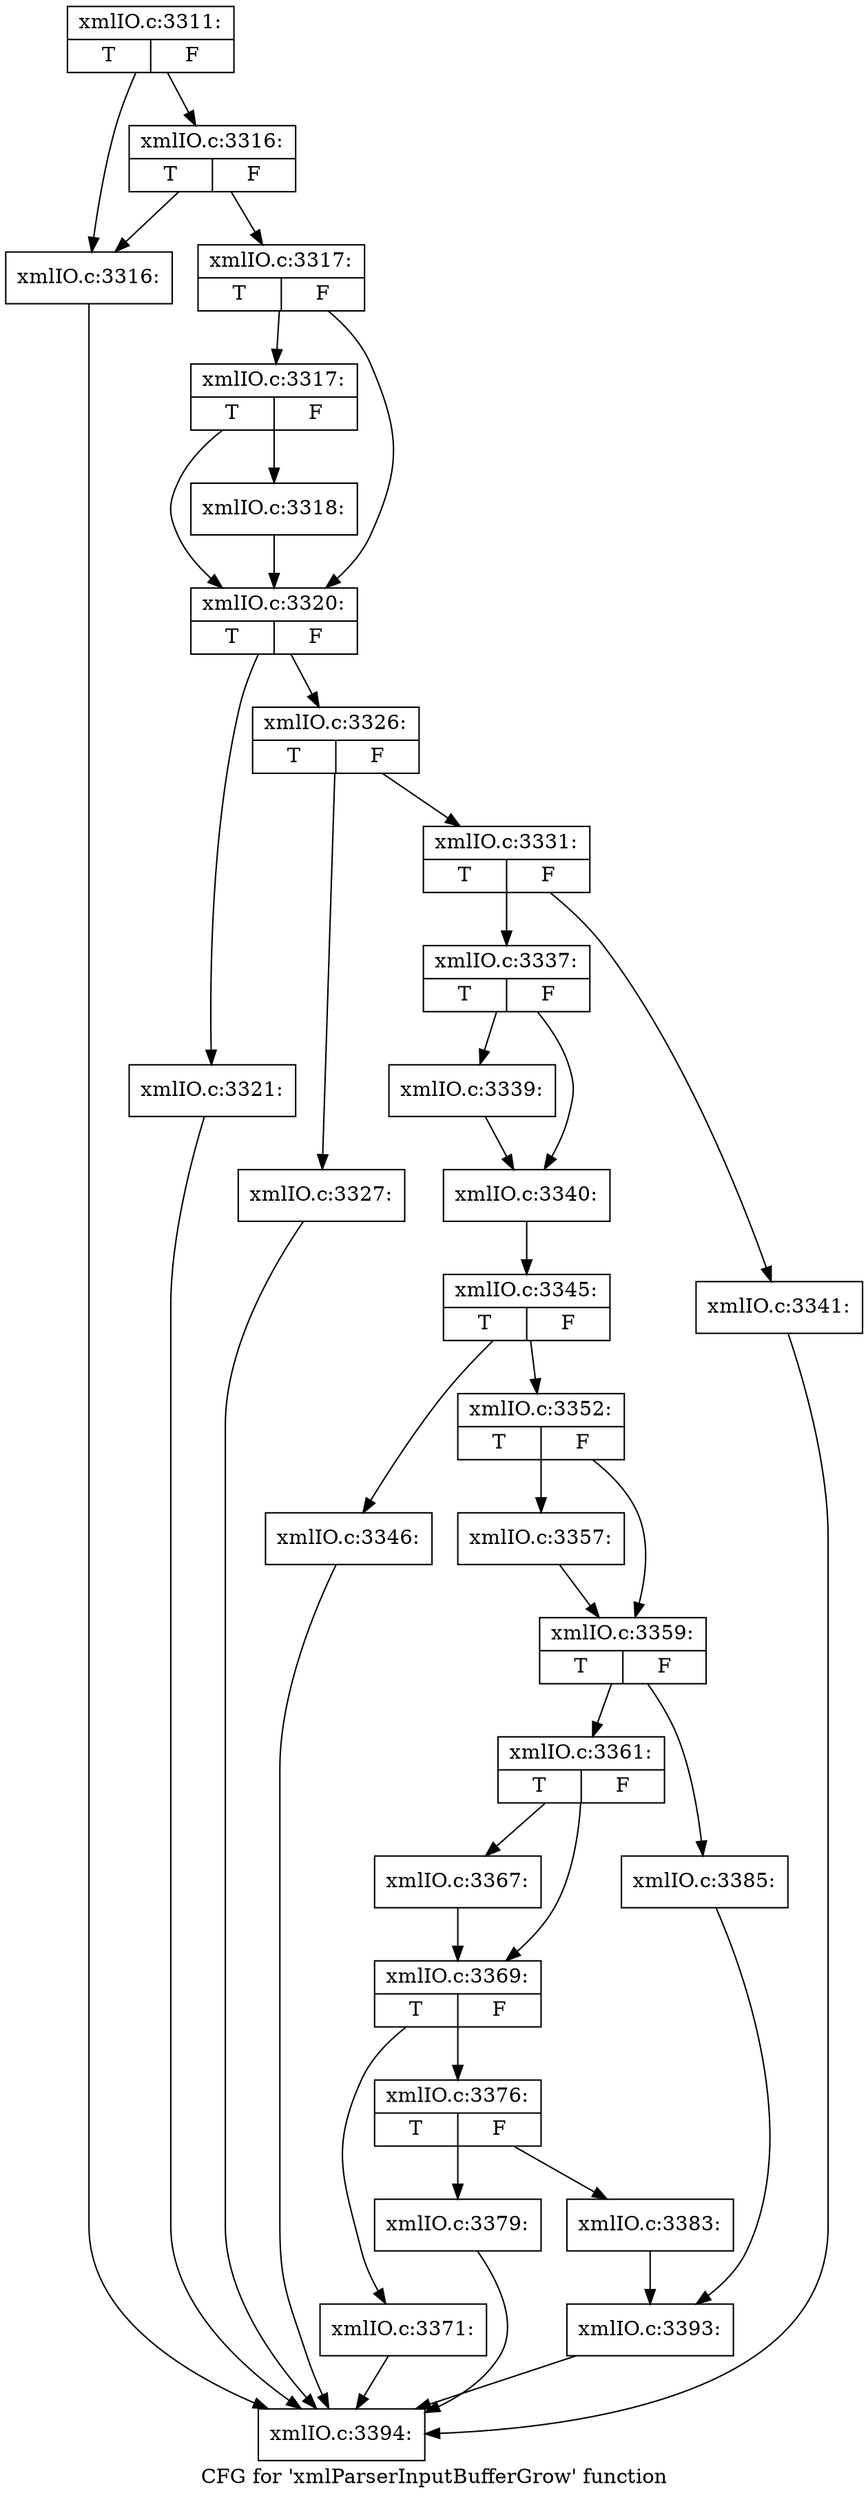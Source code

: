 digraph "CFG for 'xmlParserInputBufferGrow' function" {
	label="CFG for 'xmlParserInputBufferGrow' function";

	Node0x5282bd0 [shape=record,label="{xmlIO.c:3311:|{<s0>T|<s1>F}}"];
	Node0x5282bd0 -> Node0x5308790;
	Node0x5282bd0 -> Node0x5308830;
	Node0x5308830 [shape=record,label="{xmlIO.c:3316:|{<s0>T|<s1>F}}"];
	Node0x5308830 -> Node0x5308790;
	Node0x5308830 -> Node0x53087e0;
	Node0x5308790 [shape=record,label="{xmlIO.c:3316:}"];
	Node0x5308790 -> Node0x5307660;
	Node0x53087e0 [shape=record,label="{xmlIO.c:3317:|{<s0>T|<s1>F}}"];
	Node0x53087e0 -> Node0x53090f0;
	Node0x53087e0 -> Node0x53090a0;
	Node0x53090f0 [shape=record,label="{xmlIO.c:3317:|{<s0>T|<s1>F}}"];
	Node0x53090f0 -> Node0x5309050;
	Node0x53090f0 -> Node0x53090a0;
	Node0x5309050 [shape=record,label="{xmlIO.c:3318:}"];
	Node0x5309050 -> Node0x53090a0;
	Node0x53090a0 [shape=record,label="{xmlIO.c:3320:|{<s0>T|<s1>F}}"];
	Node0x53090a0 -> Node0x53097e0;
	Node0x53090a0 -> Node0x5309830;
	Node0x53097e0 [shape=record,label="{xmlIO.c:3321:}"];
	Node0x53097e0 -> Node0x5307660;
	Node0x5309830 [shape=record,label="{xmlIO.c:3326:|{<s0>T|<s1>F}}"];
	Node0x5309830 -> Node0x530a0f0;
	Node0x5309830 -> Node0x530a940;
	Node0x530a0f0 [shape=record,label="{xmlIO.c:3327:}"];
	Node0x530a0f0 -> Node0x5307660;
	Node0x530a940 [shape=record,label="{xmlIO.c:3331:|{<s0>T|<s1>F}}"];
	Node0x530a940 -> Node0x530ae10;
	Node0x530a940 -> Node0x530c120;
	Node0x530ae10 [shape=record,label="{xmlIO.c:3337:|{<s0>T|<s1>F}}"];
	Node0x530ae10 -> Node0x530c990;
	Node0x530ae10 -> Node0x530c9e0;
	Node0x530c990 [shape=record,label="{xmlIO.c:3339:}"];
	Node0x530c990 -> Node0x530c9e0;
	Node0x530c9e0 [shape=record,label="{xmlIO.c:3340:}"];
	Node0x530c9e0 -> Node0x530c0d0;
	Node0x530c120 [shape=record,label="{xmlIO.c:3341:}"];
	Node0x530c120 -> Node0x5307660;
	Node0x530c0d0 [shape=record,label="{xmlIO.c:3345:|{<s0>T|<s1>F}}"];
	Node0x530c0d0 -> Node0x530d0b0;
	Node0x530c0d0 -> Node0x530d7d0;
	Node0x530d0b0 [shape=record,label="{xmlIO.c:3346:}"];
	Node0x530d0b0 -> Node0x5307660;
	Node0x530d7d0 [shape=record,label="{xmlIO.c:3352:|{<s0>T|<s1>F}}"];
	Node0x530d7d0 -> Node0x530dce0;
	Node0x530d7d0 -> Node0x530dd30;
	Node0x530dce0 [shape=record,label="{xmlIO.c:3357:}"];
	Node0x530dce0 -> Node0x530dd30;
	Node0x530dd30 [shape=record,label="{xmlIO.c:3359:|{<s0>T|<s1>F}}"];
	Node0x530dd30 -> Node0x530e3d0;
	Node0x530dd30 -> Node0x530e470;
	Node0x530e3d0 [shape=record,label="{xmlIO.c:3361:|{<s0>T|<s1>F}}"];
	Node0x530e3d0 -> Node0x530ebb0;
	Node0x530e3d0 -> Node0x530ec00;
	Node0x530ebb0 [shape=record,label="{xmlIO.c:3367:}"];
	Node0x530ebb0 -> Node0x530ec00;
	Node0x530ec00 [shape=record,label="{xmlIO.c:3369:|{<s0>T|<s1>F}}"];
	Node0x530ec00 -> Node0x530f830;
	Node0x530ec00 -> Node0x530f880;
	Node0x530f830 [shape=record,label="{xmlIO.c:3371:}"];
	Node0x530f830 -> Node0x5307660;
	Node0x530f880 [shape=record,label="{xmlIO.c:3376:|{<s0>T|<s1>F}}"];
	Node0x530f880 -> Node0x5310330;
	Node0x530f880 -> Node0x5310380;
	Node0x5310330 [shape=record,label="{xmlIO.c:3379:}"];
	Node0x5310330 -> Node0x5307660;
	Node0x5310380 [shape=record,label="{xmlIO.c:3383:}"];
	Node0x5310380 -> Node0x530e420;
	Node0x530e470 [shape=record,label="{xmlIO.c:3385:}"];
	Node0x530e470 -> Node0x530e420;
	Node0x530e420 [shape=record,label="{xmlIO.c:3393:}"];
	Node0x530e420 -> Node0x5307660;
	Node0x5307660 [shape=record,label="{xmlIO.c:3394:}"];
}
